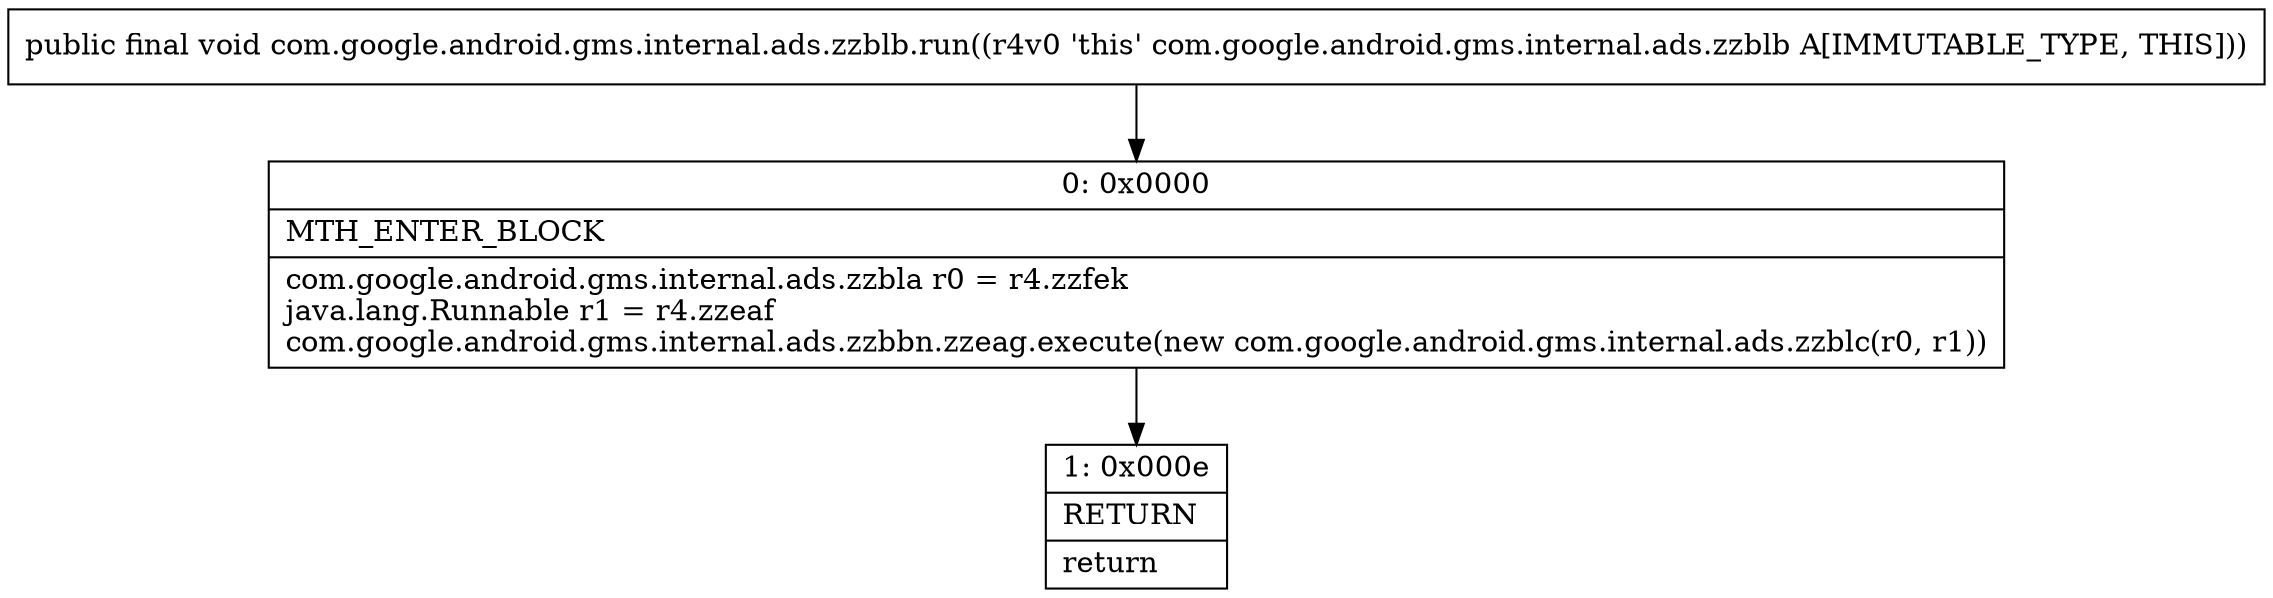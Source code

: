 digraph "CFG forcom.google.android.gms.internal.ads.zzblb.run()V" {
Node_0 [shape=record,label="{0\:\ 0x0000|MTH_ENTER_BLOCK\l|com.google.android.gms.internal.ads.zzbla r0 = r4.zzfek\ljava.lang.Runnable r1 = r4.zzeaf\lcom.google.android.gms.internal.ads.zzbbn.zzeag.execute(new com.google.android.gms.internal.ads.zzblc(r0, r1))\l}"];
Node_1 [shape=record,label="{1\:\ 0x000e|RETURN\l|return\l}"];
MethodNode[shape=record,label="{public final void com.google.android.gms.internal.ads.zzblb.run((r4v0 'this' com.google.android.gms.internal.ads.zzblb A[IMMUTABLE_TYPE, THIS])) }"];
MethodNode -> Node_0;
Node_0 -> Node_1;
}

